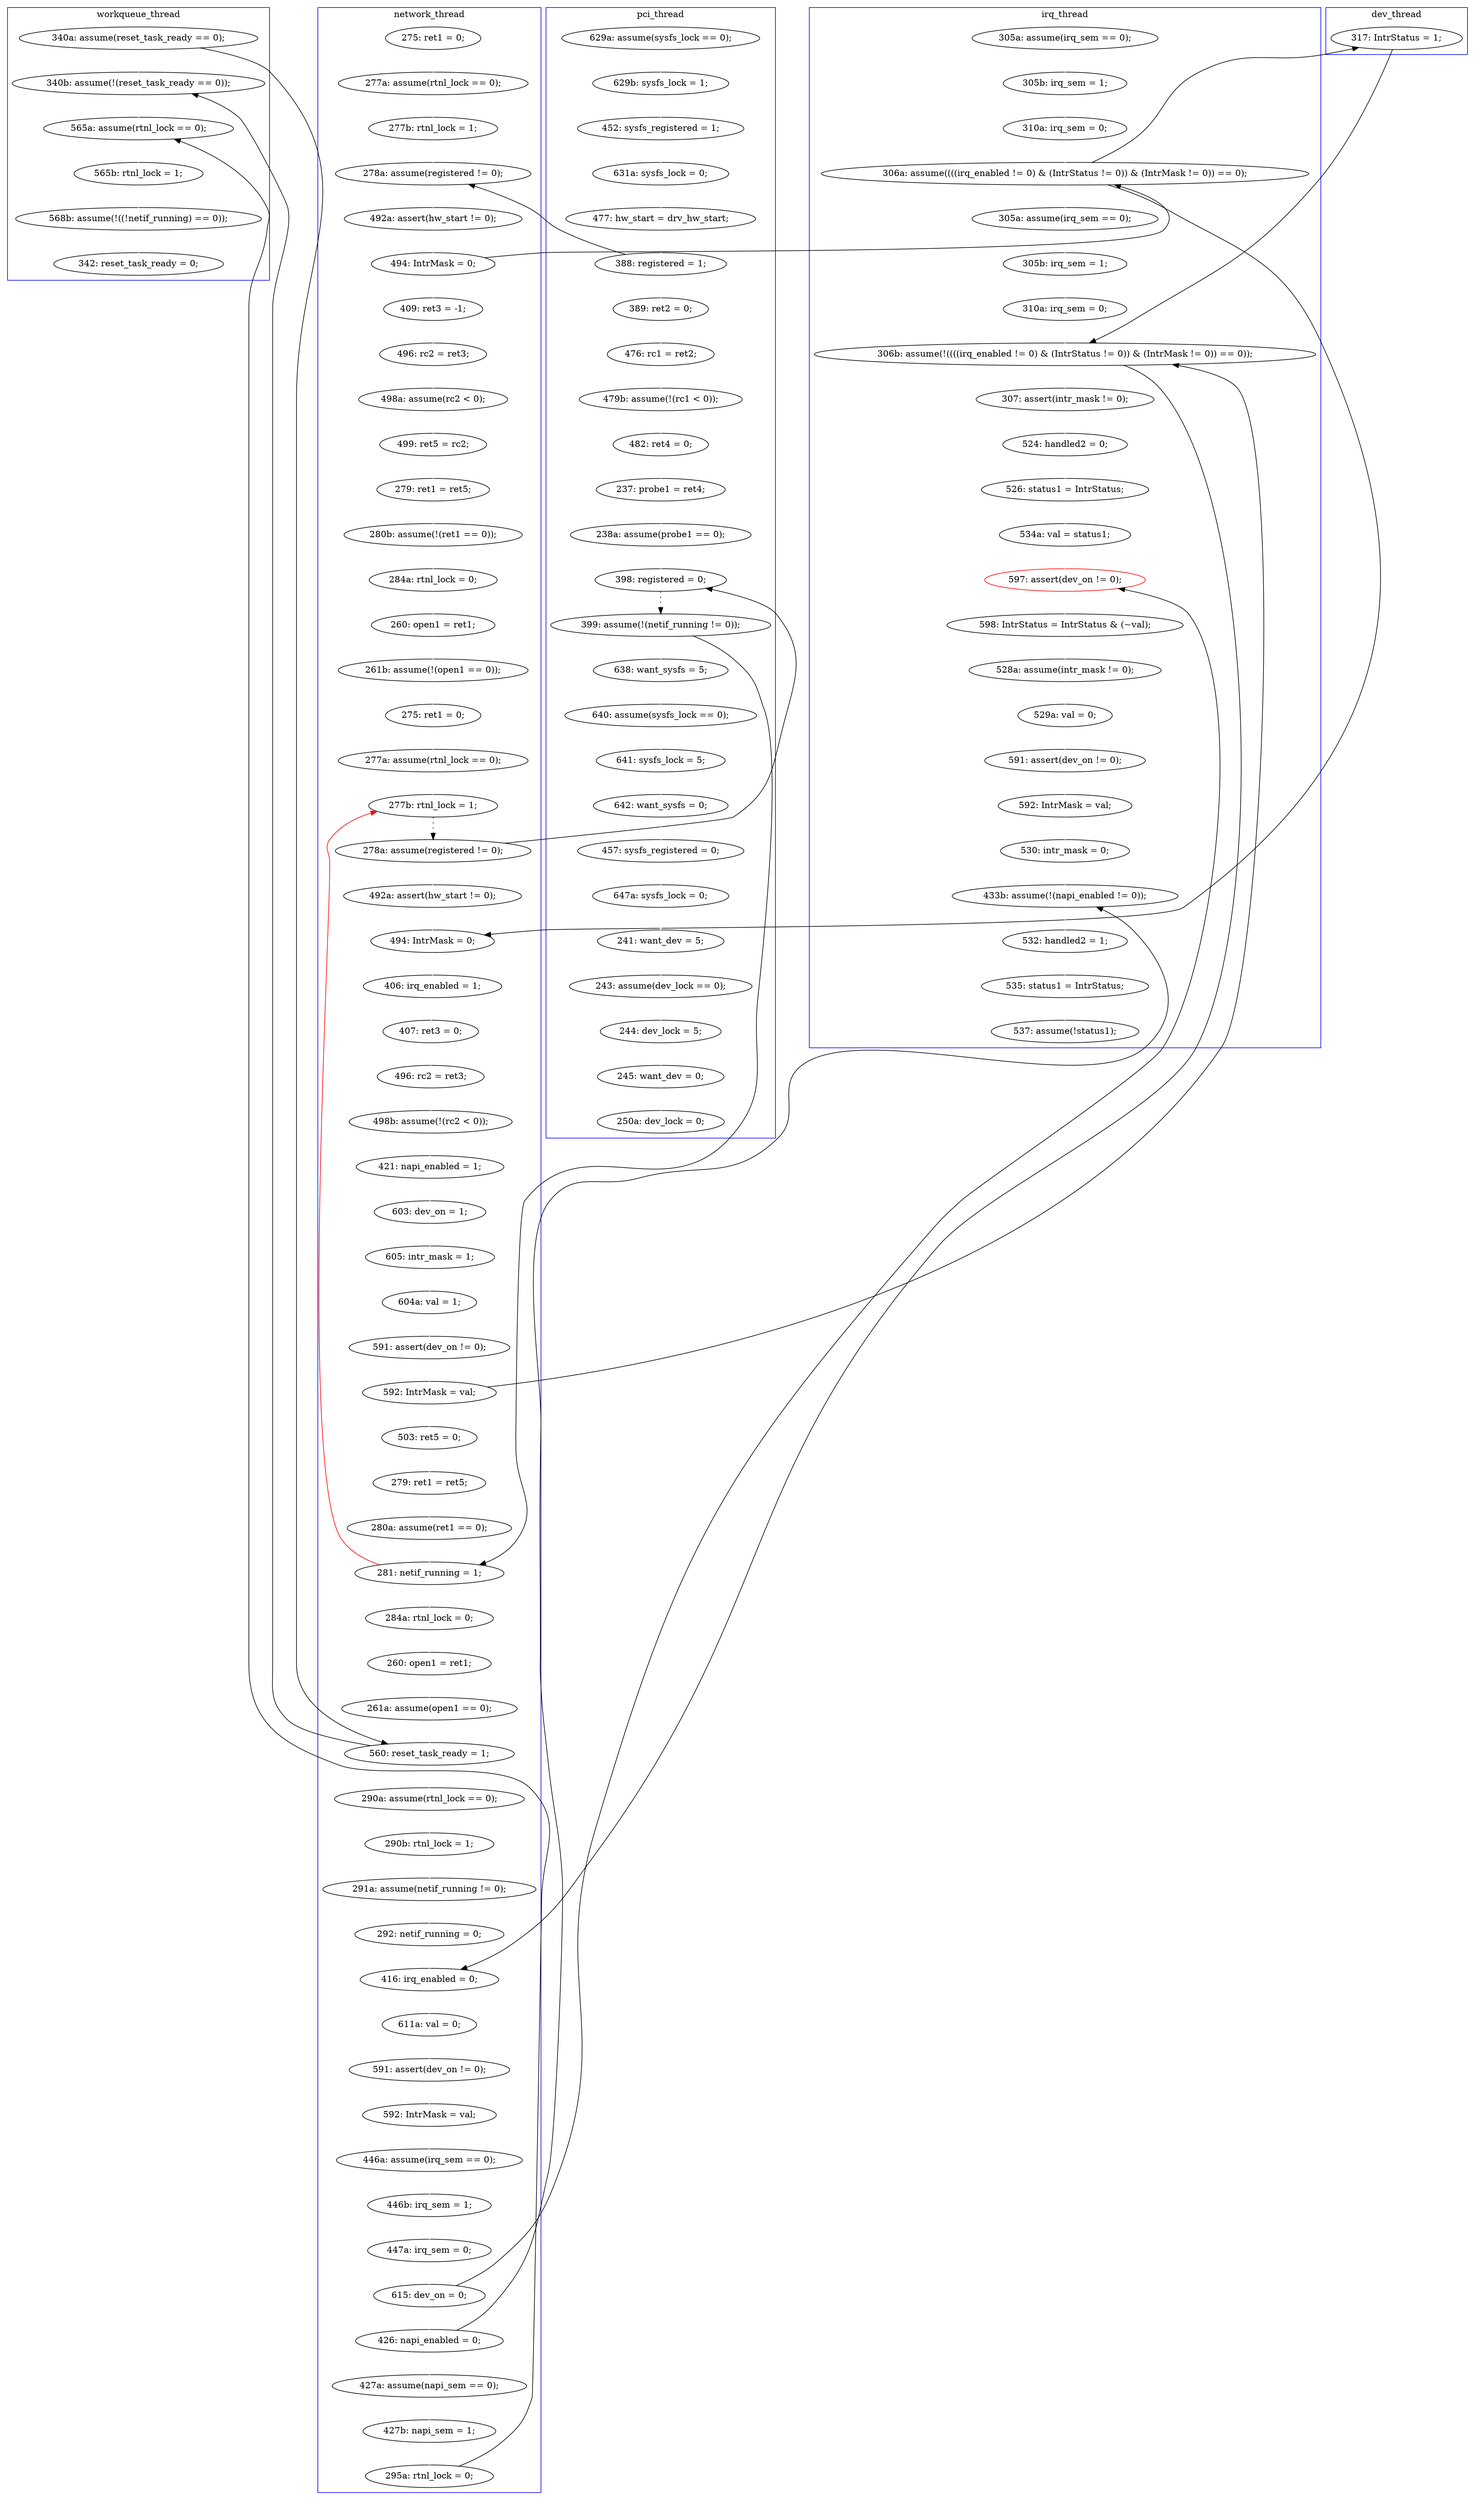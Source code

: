 digraph Counterexample {
	125 -> 126 [color = black, style = solid, constraint = false]
	234 -> 236 [color = white, style = solid]
	211 -> 213 [color = white, style = solid]
	188 -> 190 [color = white, style = solid]
	214 -> 253 [color = white, style = solid]
	191 -> 194 [color = white, style = solid]
	152 -> 156 [color = white, style = solid]
	228 -> 232 [color = white, style = solid]
	40 -> 46 [color = white, style = solid]
	115 -> 142 [color = black, style = solid, constraint = false]
	36 -> 40 [color = white, style = solid]
	101 -> 121 [color = white, style = solid]
	233 -> 234 [color = white, style = solid]
	122 -> 123 [color = white, style = solid]
	75 -> 80 [color = white, style = solid]
	212 -> 221 [color = black, style = solid, constraint = false]
	115 -> 202 [color = white, style = solid]
	80 -> 81 [color = white, style = solid]
	134 -> 142 [color = white, style = solid]
	170 -> 171 [color = white, style = solid]
	240 -> 283 [color = black, style = solid, constraint = false]
	73 -> 75 [color = white, style = solid]
	53 -> 54 [color = white, style = solid]
	148 -> 149 [color = white, style = solid]
	81 -> 115 [color = black, style = solid, constraint = false]
	72 -> 73 [color = white, style = solid]
	46 -> 53 [color = white, style = solid]
	199 -> 263 [color = black, style = solid, constraint = false]
	157 -> 159 [color = white, style = solid]
	267 -> 269 [color = white, style = solid]
	111 -> 263 [color = white, style = solid]
	87 -> 90 [color = white, style = solid]
	58 -> 61 [color = white, style = solid]
	29 -> 30 [color = white, style = solid]
	93 -> 96 [color = white, style = solid]
	188 -> 123 [color = red, style = solid, constraint = false]
	186 -> 187 [color = white, style = solid]
	190 -> 191 [color = white, style = solid]
	136 -> 212 [color = black, style = solid, constraint = false]
	127 -> 188 [color = black, style = solid, constraint = false]
	184 -> 185 [color = white, style = solid]
	107 -> 108 [color = white, style = solid]
	263 -> 266 [color = white, style = solid]
	207 -> 208 [color = white, style = solid]
	175 -> 212 [color = black, style = solid, constraint = false]
	182 -> 188 [color = white, style = solid]
	236 -> 262 [color = black, style = solid, constraint = false]
	208 -> 211 [color = white, style = solid]
	199 -> 207 [color = white, style = solid]
	156 -> 170 [color = white, style = solid]
	179 -> 182 [color = white, style = solid]
	213 -> 221 [color = white, style = solid]
	127 -> 157 [color = white, style = solid]
	164 -> 167 [color = white, style = solid]
	286 -> 298 [color = white, style = solid]
	174 -> 175 [color = white, style = solid]
	90 -> 91 [color = white, style = solid]
	108 -> 109 [color = white, style = solid]
	125 -> 134 [color = white, style = solid]
	115 -> 136 [color = black, style = solid, constraint = false]
	147 -> 148 [color = white, style = solid]
	109 -> 115 [color = white, style = solid]
	98 -> 101 [color = white, style = solid]
	273 -> 274 [color = white, style = solid]
	161 -> 164 [color = white, style = solid]
	126 -> 127 [color = black, style = dotted]
	240 -> 241 [color = white, style = solid]
	172 -> 174 [color = white, style = solid]
	149 -> 152 [color = white, style = solid]
	245 -> 266 [color = black, style = solid, constraint = false]
	53 -> 75 [color = black, style = solid, constraint = false]
	160 -> 161 [color = white, style = solid]
	62 -> 63 [color = white, style = solid]
	187 -> 198 [color = white, style = solid]
	159 -> 160 [color = white, style = solid]
	178 -> 179 [color = white, style = solid]
	167 -> 184 [color = white, style = solid]
	269 -> 292 [color = white, style = solid]
	236 -> 240 [color = white, style = solid]
	202 -> 203 [color = white, style = solid]
	203 -> 205 [color = white, style = solid]
	266 -> 267 [color = white, style = solid]
	30 -> 36 [color = white, style = solid]
	86 -> 87 [color = white, style = solid]
	254 -> 257 [color = white, style = solid]
	232 -> 233 [color = white, style = solid]
	123 -> 125 [color = black, style = dotted]
	111 -> 199 [color = black, style = solid, constraint = false]
	66 -> 126 [color = white, style = solid]
	96 -> 97 [color = white, style = solid]
	276 -> 277 [color = white, style = solid]
	54 -> 58 [color = white, style = solid]
	262 -> 270 [color = white, style = solid]
	253 -> 254 [color = white, style = solid]
	283 -> 285 [color = white, style = solid]
	285 -> 286 [color = white, style = solid]
	97 -> 98 [color = white, style = solid]
	225 -> 227 [color = white, style = solid]
	274 -> 276 [color = white, style = solid]
	171 -> 172 [color = white, style = solid]
	175 -> 178 [color = white, style = solid]
	61 -> 62 [color = white, style = solid]
	242 -> 245 [color = white, style = solid]
	81 -> 86 [color = white, style = solid]
	277 -> 279 [color = white, style = solid]
	185 -> 186 [color = white, style = solid]
	279 -> 283 [color = white, style = solid]
	212 -> 214 [color = white, style = solid]
	241 -> 242 [color = white, style = solid]
	121 -> 122 [color = white, style = solid]
	205 -> 212 [color = white, style = solid]
	91 -> 93 [color = white, style = solid]
	270 -> 273 [color = white, style = solid]
	142 -> 147 [color = white, style = solid]
	257 -> 262 [color = white, style = solid]
	221 -> 225 [color = white, style = solid]
	227 -> 228 [color = white, style = solid]
	63 -> 66 [color = white, style = solid]
	70 -> 72 [color = white, style = solid]
	194 -> 199 [color = white, style = solid]
	subgraph cluster1 {
		label = pci_thread
		color = blue
		164  [label = "457: sysfs_registered = 0;"]
		184  [label = "241: want_dev = 5;"]
		160  [label = "641: sysfs_lock = 5;"]
		157  [label = "638: want_sysfs = 5;"]
		46  [label = "477: hw_start = drv_hw_start;"]
		62  [label = "482: ret4 = 0;"]
		185  [label = "243: assume(dev_lock == 0);"]
		167  [label = "647a: sysfs_lock = 0;"]
		53  [label = "388: registered = 1;"]
		61  [label = "479b: assume(!(rc1 < 0));"]
		186  [label = "244: dev_lock = 5;"]
		198  [label = "250a: dev_lock = 0;"]
		58  [label = "476: rc1 = ret2;"]
		36  [label = "452: sysfs_registered = 1;"]
		126  [label = "398: registered = 0;"]
		66  [label = "238a: assume(probe1 == 0);"]
		127  [label = "399: assume(!(netif_running != 0));"]
		29  [label = "629a: assume(sysfs_lock == 0);"]
		40  [label = "631a: sysfs_lock = 0;"]
		54  [label = "389: ret2 = 0;"]
		30  [label = "629b: sysfs_lock = 1;"]
		63  [label = "237: probe1 = ret4;"]
		159  [label = "640: assume(sysfs_lock == 0);"]
		161  [label = "642: want_sysfs = 0;"]
		187  [label = "245: want_dev = 0;"]
	}
	subgraph cluster5 {
		label = workqueue_thread
		color = blue
		111  [label = "340a: assume(reset_task_ready == 0);"]
		263  [label = "340b: assume(!(reset_task_ready == 0));"]
		292  [label = "342: reset_task_ready = 0;"]
		267  [label = "565b: rtnl_lock = 1;"]
		266  [label = "565a: assume(rtnl_lock == 0);"]
		269  [label = "568b: assume(!((!netif_running) == 0));"]
	}
	subgraph cluster2 {
		label = network_thread
		color = blue
		75  [label = "278a: assume(registered != 0);"]
		242  [label = "427b: napi_sem = 1;"]
		148  [label = "407: ret3 = 0;"]
		221  [label = "416: irq_enabled = 0;"]
		213  [label = "292: netif_running = 0;"]
		179  [label = "279: ret1 = ret5;"]
		191  [label = "260: open1 = ret1;"]
		81  [label = "494: IntrMask = 0;"]
		172  [label = "604a: val = 1;"]
		174  [label = "591: assert(dev_on != 0);"]
		125  [label = "278a: assume(registered != 0);"]
		122  [label = "277a: assume(rtnl_lock == 0);"]
		72  [label = "277a: assume(rtnl_lock == 0);"]
		175  [label = "592: IntrMask = val;"]
		225  [label = "611a: val = 0;"]
		98  [label = "260: open1 = ret1;"]
		207  [label = "290a: assume(rtnl_lock == 0);"]
		170  [label = "603: dev_on = 1;"]
		147  [label = "406: irq_enabled = 1;"]
		188  [label = "281: netif_running = 1;"]
		156  [label = "421: napi_enabled = 1;"]
		70  [label = "275: ret1 = 0;"]
		208  [label = "290b: rtnl_lock = 1;"]
		211  [label = "291a: assume(netif_running != 0);"]
		233  [label = "446b: irq_sem = 1;"]
		149  [label = "496: rc2 = ret3;"]
		93  [label = "279: ret1 = ret5;"]
		97  [label = "284a: rtnl_lock = 0;"]
		80  [label = "492a: assert(hw_start != 0);"]
		152  [label = "498b: assume(!(rc2 < 0));"]
		134  [label = "492a: assert(hw_start != 0);"]
		86  [label = "409: ret3 = -1;"]
		96  [label = "280b: assume(!(ret1 == 0));"]
		171  [label = "605: intr_mask = 1;"]
		240  [label = "426: napi_enabled = 0;"]
		87  [label = "496: rc2 = ret3;"]
		91  [label = "499: ret5 = rc2;"]
		241  [label = "427a: assume(napi_sem == 0);"]
		236  [label = "615: dev_on = 0;"]
		178  [label = "503: ret5 = 0;"]
		123  [label = "277b: rtnl_lock = 1;"]
		199  [label = "560: reset_task_ready = 1;"]
		142  [label = "494: IntrMask = 0;"]
		190  [label = "284a: rtnl_lock = 0;"]
		121  [label = "275: ret1 = 0;"]
		73  [label = "277b: rtnl_lock = 1;"]
		90  [label = "498a: assume(rc2 < 0);"]
		245  [label = "295a: rtnl_lock = 0;"]
		101  [label = "261b: assume(!(open1 == 0));"]
		227  [label = "591: assert(dev_on != 0);"]
		182  [label = "280a: assume(ret1 == 0);"]
		232  [label = "446a: assume(irq_sem == 0);"]
		194  [label = "261a: assume(open1 == 0);"]
		228  [label = "592: IntrMask = val;"]
		234  [label = "447a: irq_sem = 0;"]
	}
	subgraph cluster3 {
		label = irq_thread
		color = blue
		283  [label = "433b: assume(!(napi_enabled != 0));"]
		279  [label = "530: intr_mask = 0;"]
		277  [label = "592: IntrMask = val;"]
		285  [label = "532: handled2 = 1;"]
		107  [label = "305a: assume(irq_sem == 0);"]
		212  [label = "306b: assume(!((((irq_enabled != 0) & (IntrStatus != 0)) & (IntrMask != 0)) == 0));"]
		286  [label = "535: status1 = IntrStatus;"]
		109  [label = "310a: irq_sem = 0;"]
		274  [label = "529a: val = 0;"]
		205  [label = "310a: irq_sem = 0;"]
		202  [label = "305a: assume(irq_sem == 0);"]
		214  [label = "307: assert(intr_mask != 0);"]
		203  [label = "305b: irq_sem = 1;"]
		262  [label = "597: assert(dev_on != 0);", color = red]
		108  [label = "305b: irq_sem = 1;"]
		253  [label = "524: handled2 = 0;"]
		298  [label = "537: assume(!status1);"]
		270  [label = "598: IntrStatus = IntrStatus & (~val);"]
		276  [label = "591: assert(dev_on != 0);"]
		273  [label = "528a: assume(intr_mask != 0);"]
		257  [label = "534a: val = status1;"]
		254  [label = "526: status1 = IntrStatus;"]
		115  [label = "306a: assume((((irq_enabled != 0) & (IntrStatus != 0)) & (IntrMask != 0)) == 0);"]
	}
	subgraph cluster7 {
		label = dev_thread
		color = blue
		136  [label = "317: IntrStatus = 1;"]
	}
}
